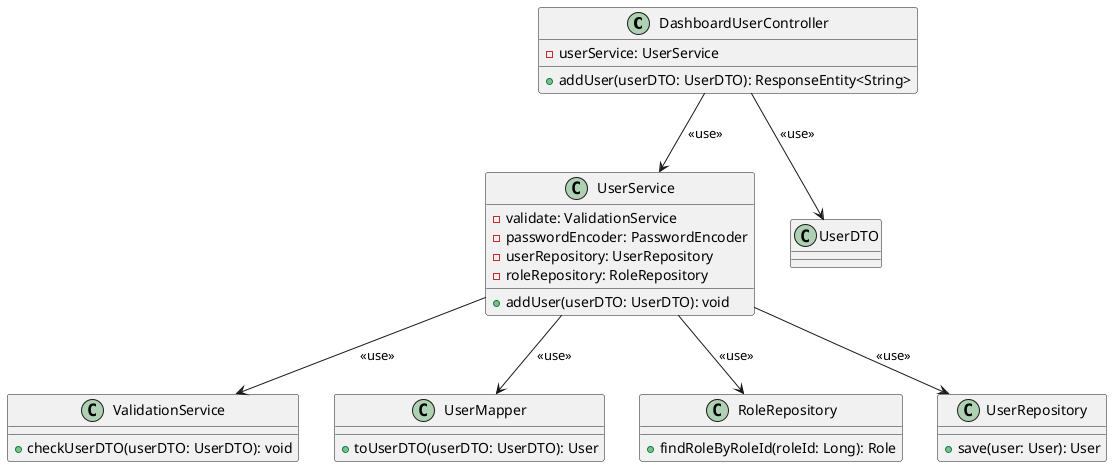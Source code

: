 @startuml

class DashboardUserController {
    - userService: UserService
    + addUser(userDTO: UserDTO): ResponseEntity<String>
}

class UserService {
    - validate: ValidationService
    - passwordEncoder: PasswordEncoder
    - userRepository: UserRepository
    - roleRepository: RoleRepository
    + addUser(userDTO: UserDTO): void
}

class UserDTO {

}

class ValidationService {
    + checkUserDTO(userDTO: UserDTO): void
}

class UserMapper {
    + toUserDTO(userDTO: UserDTO): User
}

class RoleRepository {
    + findRoleByRoleId(roleId: Long): Role
}


class UserRepository {
    + save(user: User): User
}



DashboardUserController --> UserService : <<use>>
UserService --> ValidationService : <<use>>
UserService --> UserRepository : <<use>>
UserService --> RoleRepository : <<use>>
UserService --> UserMapper : <<use>>
DashboardUserController --> UserDTO : <<use>>

@enduml
